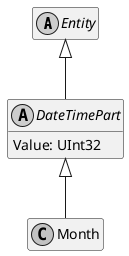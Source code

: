 ﻿@startuml
hide empty members
skinparam monochrome true
skinparam backgroundcolor transparent

abstract class Entity {
}

Entity <|-- DateTimePart

abstract class DateTimePart {
    Value: UInt32
}

DateTimePart <|-- Month

class Month {
}

@enduml

